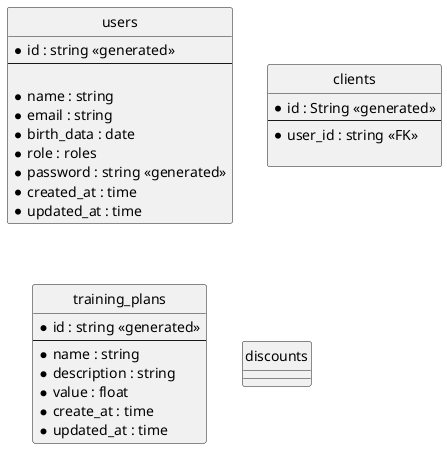 @startuml ERDiagram

' hide the spot
hide circle


skinparam linetype ortho

entity "users" as u1 {
  '* identifying_atrribute
  * id : string <<generated>>
  --

  * name : string
  * email : string
  * birth_data : date
  * role : roles
  * password : string <<generated>>
  * created_at : time
  * updated_at : time
}

entity "clients" as c1 {
  * id : String <<generated>>
  --
  * user_id : string <<FK>>

}

entity "training_plans" as t1 {
  * id : string <<generated>>
  --
  * name : string
  * description : string
  * value : float
  * create_at : time
  * updated_at : time
}

entity "discounts" as d1 {
  
}

@enduml